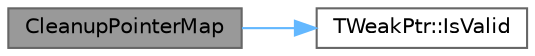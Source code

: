 digraph "CleanupPointerMap"
{
 // INTERACTIVE_SVG=YES
 // LATEX_PDF_SIZE
  bgcolor="transparent";
  edge [fontname=Helvetica,fontsize=10,labelfontname=Helvetica,labelfontsize=10];
  node [fontname=Helvetica,fontsize=10,shape=box,height=0.2,width=0.4];
  rankdir="LR";
  Node1 [id="Node000001",label="CleanupPointerMap",height=0.2,width=0.4,color="gray40", fillcolor="grey60", style="filled", fontcolor="black",tooltip="Given a TMap of TWeakPtr's, will remove any invalid pointers."];
  Node1 -> Node2 [id="edge1_Node000001_Node000002",color="steelblue1",style="solid",tooltip=" "];
  Node2 [id="Node000002",label="TWeakPtr::IsValid",height=0.2,width=0.4,color="grey40", fillcolor="white", style="filled",URL="$da/d84/classTWeakPtr.html#a9c3d7d467374ed843c6dca871fc9b777",tooltip="Checks to see if this weak pointer actually has a valid reference to an object."];
}
